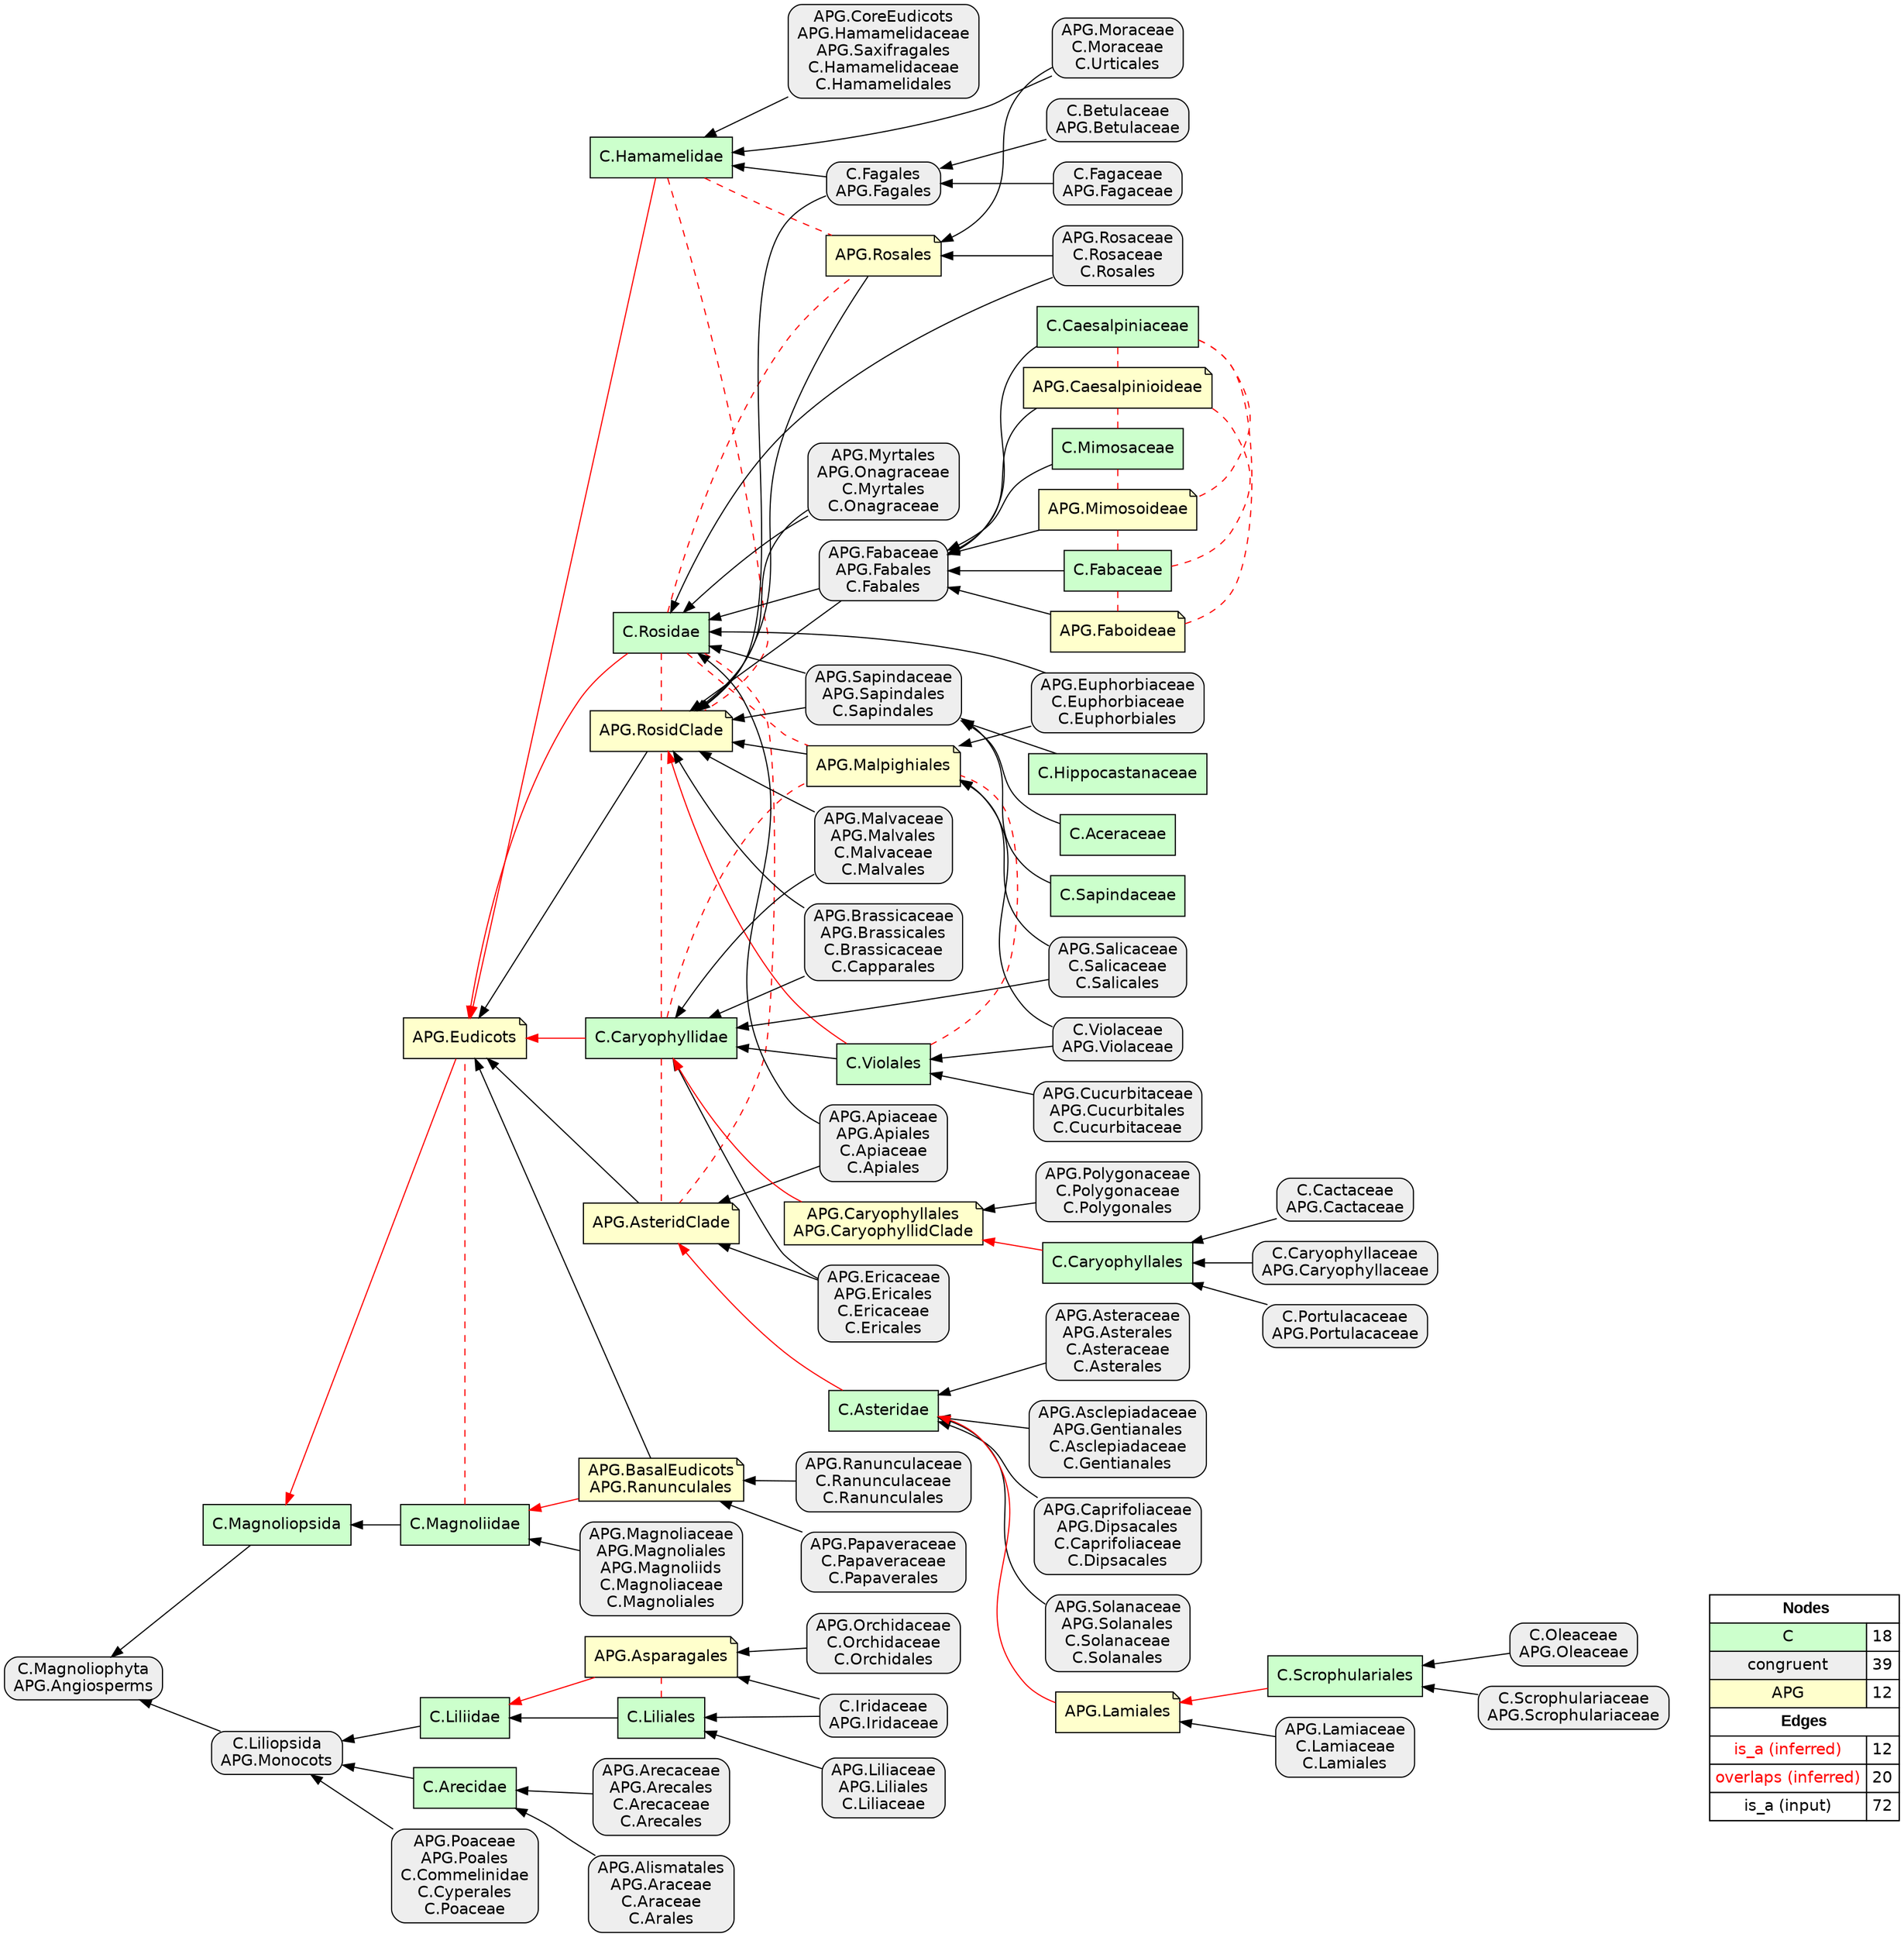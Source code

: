 digraph{
rankdir=RL
node[shape=box style=filled fillcolor="#CCFFCC" fontname="helvetica"] 
"C.Liliidae"
"C.Hamamelidae"
"C.Caryophyllidae"
"C.Scrophulariales"
"C.Arecidae"
"C.Asteridae"
"C.Rosidae"
"C.Hippocastanaceae"
"C.Violales"
"C.Caryophyllales"
"C.Mimosaceae"
"C.Liliales"
"C.Magnoliidae"
"C.Fabaceae"
"C.Caesalpiniaceae"
"C.Aceraceae"
"C.Magnoliopsida"
"C.Sapindaceae"
node[shape=box style="filled,rounded" fillcolor="#EEEEEE" fontname="helvetica"] 
"APG.Fabaceae\nAPG.Fabales\nC.Fabales"
"APG.Poaceae\nAPG.Poales\nC.Commelinidae\nC.Cyperales\nC.Poaceae"
"APG.Asteraceae\nAPG.Asterales\nC.Asteraceae\nC.Asterales"
"C.Caryophyllaceae\nAPG.Caryophyllaceae"
"APG.Magnoliaceae\nAPG.Magnoliales\nAPG.Magnoliids\nC.Magnoliaceae\nC.Magnoliales"
"C.Fagaceae\nAPG.Fagaceae"
"C.Iridaceae\nAPG.Iridaceae"
"APG.Liliaceae\nAPG.Liliales\nC.Liliaceae"
"APG.Orchidaceae\nC.Orchidaceae\nC.Orchidales"
"APG.CoreEudicots\nAPG.Hamamelidaceae\nAPG.Saxifragales\nC.Hamamelidaceae\nC.Hamamelidales"
"APG.Salicaceae\nC.Salicaceae\nC.Salicales"
"C.Portulacaceae\nAPG.Portulacaceae"
"APG.Myrtales\nAPG.Onagraceae\nC.Myrtales\nC.Onagraceae"
"C.Cactaceae\nAPG.Cactaceae"
"APG.Moraceae\nC.Moraceae\nC.Urticales"
"APG.Asclepiadaceae\nAPG.Gentianales\nC.Asclepiadaceae\nC.Gentianales"
"APG.Sapindaceae\nAPG.Sapindales\nC.Sapindales"
"APG.Caprifoliaceae\nAPG.Dipsacales\nC.Caprifoliaceae\nC.Dipsacales"
"APG.Solanaceae\nAPG.Solanales\nC.Solanaceae\nC.Solanales"
"C.Magnoliophyta\nAPG.Angiosperms"
"APG.Cucurbitaceae\nAPG.Cucurbitales\nC.Cucurbitaceae"
"APG.Lamiaceae\nC.Lamiaceae\nC.Lamiales"
"C.Betulaceae\nAPG.Betulaceae"
"C.Oleaceae\nAPG.Oleaceae"
"C.Fagales\nAPG.Fagales"
"APG.Brassicaceae\nAPG.Brassicales\nC.Brassicaceae\nC.Capparales"
"APG.Polygonaceae\nC.Polygonaceae\nC.Polygonales"
"C.Violaceae\nAPG.Violaceae"
"C.Liliopsida\nAPG.Monocots"
"APG.Malvaceae\nAPG.Malvales\nC.Malvaceae\nC.Malvales"
"APG.Rosaceae\nC.Rosaceae\nC.Rosales"
"APG.Ericaceae\nAPG.Ericales\nC.Ericaceae\nC.Ericales"
"APG.Alismatales\nAPG.Araceae\nC.Araceae\nC.Arales"
"APG.Apiaceae\nAPG.Apiales\nC.Apiaceae\nC.Apiales"
"APG.Papaveraceae\nC.Papaveraceae\nC.Papaverales"
"APG.Ranunculaceae\nC.Ranunculaceae\nC.Ranunculales"
"C.Scrophulariaceae\nAPG.Scrophulariaceae"
"APG.Arecaceae\nAPG.Arecales\nC.Arecaceae\nC.Arecales"
"APG.Euphorbiaceae\nC.Euphorbiaceae\nC.Euphorbiales"
node[shape=note style=filled fillcolor="#FFFFCC" fontname="helvetica"] 
"APG.Malpighiales"
"APG.Rosales"
"APG.BasalEudicots\nAPG.Ranunculales"
"APG.RosidClade"
"APG.Mimosoideae"
"APG.Asparagales"
"APG.Lamiales"
"APG.Faboideae"
"APG.Caesalpinioideae"
"APG.Eudicots"
"APG.Caryophyllales\nAPG.CaryophyllidClade"
"APG.AsteridClade"
edge[arrowhead=normal style=solid color="#FF0000" constraint=true penwidth=1]
"APG.Lamiales" -> "C.Asteridae"
"C.Rosidae" -> "APG.Eudicots"
"C.Caryophyllales" -> "APG.Caryophyllales\nAPG.CaryophyllidClade"
"APG.Asparagales" -> "C.Liliidae"
"C.Hamamelidae" -> "APG.Eudicots"
"APG.BasalEudicots\nAPG.Ranunculales" -> "C.Magnoliidae"
"C.Violales" -> "APG.RosidClade"
"APG.Eudicots" -> "C.Magnoliopsida"
"C.Caryophyllidae" -> "APG.Eudicots"
"C.Scrophulariales" -> "APG.Lamiales"
"APG.Caryophyllales\nAPG.CaryophyllidClade" -> "C.Caryophyllidae"
"C.Asteridae" -> "APG.AsteridClade"
edge[arrowhead=none style=dashed color="#FF0000" constraint=false penwidth=1]
"C.Caryophyllidae" -> "APG.Malpighiales"
"C.Fabaceae" -> "APG.Mimosoideae"
"C.Caesalpiniaceae" -> "APG.Mimosoideae"
"C.Rosidae" -> "APG.AsteridClade"
"C.Rosidae" -> "APG.Rosales"
"C.Liliales" -> "APG.Asparagales"
"C.Caesalpiniaceae" -> "APG.Caesalpinioideae"
"C.Caryophyllidae" -> "APG.AsteridClade"
"C.Mimosaceae" -> "APG.Mimosoideae"
"C.Magnoliidae" -> "APG.Eudicots"
"C.Fabaceae" -> "APG.Caesalpinioideae"
"C.Rosidae" -> "APG.Malpighiales"
"C.Rosidae" -> "APG.RosidClade"
"C.Caesalpiniaceae" -> "APG.Faboideae"
"C.Violales" -> "APG.Malpighiales"
"C.Hamamelidae" -> "APG.RosidClade"
"C.Hamamelidae" -> "APG.Rosales"
"C.Fabaceae" -> "APG.Faboideae"
"C.Caryophyllidae" -> "APG.RosidClade"
"C.Mimosaceae" -> "APG.Caesalpinioideae"
edge[arrowhead=normal style=dotted color="#000000" constraint=true penwidth=1]
edge[arrowhead=normal style=solid color="#000000" constraint=true penwidth=1]
"C.Scrophulariaceae\nAPG.Scrophulariaceae" -> "C.Scrophulariales"
"C.Caesalpiniaceae" -> "APG.Fabaceae\nAPG.Fabales\nC.Fabales"
"APG.Brassicaceae\nAPG.Brassicales\nC.Brassicaceae\nC.Capparales" -> "APG.RosidClade"
"APG.Cucurbitaceae\nAPG.Cucurbitales\nC.Cucurbitaceae" -> "C.Violales"
"APG.Poaceae\nAPG.Poales\nC.Commelinidae\nC.Cyperales\nC.Poaceae" -> "C.Liliopsida\nAPG.Monocots"
"APG.BasalEudicots\nAPG.Ranunculales" -> "APG.Eudicots"
"C.Violaceae\nAPG.Violaceae" -> "APG.Malpighiales"
"APG.Alismatales\nAPG.Araceae\nC.Araceae\nC.Arales" -> "C.Arecidae"
"C.Mimosaceae" -> "APG.Fabaceae\nAPG.Fabales\nC.Fabales"
"C.Betulaceae\nAPG.Betulaceae" -> "C.Fagales\nAPG.Fagales"
"APG.Malvaceae\nAPG.Malvales\nC.Malvaceae\nC.Malvales" -> "C.Caryophyllidae"
"C.Portulacaceae\nAPG.Portulacaceae" -> "C.Caryophyllales"
"C.Fagales\nAPG.Fagales" -> "APG.RosidClade"
"APG.Fabaceae\nAPG.Fabales\nC.Fabales" -> "C.Rosidae"
"APG.Liliaceae\nAPG.Liliales\nC.Liliaceae" -> "C.Liliales"
"APG.Ericaceae\nAPG.Ericales\nC.Ericaceae\nC.Ericales" -> "APG.AsteridClade"
"APG.Moraceae\nC.Moraceae\nC.Urticales" -> "C.Hamamelidae"
"APG.Caesalpinioideae" -> "APG.Fabaceae\nAPG.Fabales\nC.Fabales"
"APG.Euphorbiaceae\nC.Euphorbiaceae\nC.Euphorbiales" -> "C.Rosidae"
"APG.Arecaceae\nAPG.Arecales\nC.Arecaceae\nC.Arecales" -> "C.Arecidae"
"APG.Euphorbiaceae\nC.Euphorbiaceae\nC.Euphorbiales" -> "APG.Malpighiales"
"APG.Faboideae" -> "APG.Fabaceae\nAPG.Fabales\nC.Fabales"
"APG.Myrtales\nAPG.Onagraceae\nC.Myrtales\nC.Onagraceae" -> "APG.RosidClade"
"C.Fagaceae\nAPG.Fagaceae" -> "C.Fagales\nAPG.Fagales"
"C.Violales" -> "C.Caryophyllidae"
"APG.AsteridClade" -> "APG.Eudicots"
"APG.Mimosoideae" -> "APG.Fabaceae\nAPG.Fabales\nC.Fabales"
"C.Magnoliopsida" -> "C.Magnoliophyta\nAPG.Angiosperms"
"APG.Moraceae\nC.Moraceae\nC.Urticales" -> "APG.Rosales"
"C.Caryophyllaceae\nAPG.Caryophyllaceae" -> "C.Caryophyllales"
"C.Cactaceae\nAPG.Cactaceae" -> "C.Caryophyllales"
"APG.Polygonaceae\nC.Polygonaceae\nC.Polygonales" -> "APG.Caryophyllales\nAPG.CaryophyllidClade"
"C.Liliales" -> "C.Liliidae"
"C.Iridaceae\nAPG.Iridaceae" -> "APG.Asparagales"
"C.Fagales\nAPG.Fagales" -> "C.Hamamelidae"
"APG.Asclepiadaceae\nAPG.Gentianales\nC.Asclepiadaceae\nC.Gentianales" -> "C.Asteridae"
"APG.Rosales" -> "APG.RosidClade"
"APG.Solanaceae\nAPG.Solanales\nC.Solanaceae\nC.Solanales" -> "C.Asteridae"
"APG.Lamiaceae\nC.Lamiaceae\nC.Lamiales" -> "APG.Lamiales"
"C.Oleaceae\nAPG.Oleaceae" -> "C.Scrophulariales"
"C.Aceraceae" -> "APG.Sapindaceae\nAPG.Sapindales\nC.Sapindales"
"APG.Malvaceae\nAPG.Malvales\nC.Malvaceae\nC.Malvales" -> "APG.RosidClade"
"APG.Ericaceae\nAPG.Ericales\nC.Ericaceae\nC.Ericales" -> "C.Caryophyllidae"
"C.Sapindaceae" -> "APG.Sapindaceae\nAPG.Sapindales\nC.Sapindales"
"C.Violaceae\nAPG.Violaceae" -> "C.Violales"
"APG.Orchidaceae\nC.Orchidaceae\nC.Orchidales" -> "APG.Asparagales"
"APG.Asteraceae\nAPG.Asterales\nC.Asteraceae\nC.Asterales" -> "C.Asteridae"
"APG.Papaveraceae\nC.Papaveraceae\nC.Papaverales" -> "APG.BasalEudicots\nAPG.Ranunculales"
"APG.CoreEudicots\nAPG.Hamamelidaceae\nAPG.Saxifragales\nC.Hamamelidaceae\nC.Hamamelidales" -> "C.Hamamelidae"
"C.Fabaceae" -> "APG.Fabaceae\nAPG.Fabales\nC.Fabales"
"APG.Apiaceae\nAPG.Apiales\nC.Apiaceae\nC.Apiales" -> "C.Rosidae"
"APG.Apiaceae\nAPG.Apiales\nC.Apiaceae\nC.Apiales" -> "APG.AsteridClade"
"APG.RosidClade" -> "APG.Eudicots"
"C.Liliidae" -> "C.Liliopsida\nAPG.Monocots"
"C.Iridaceae\nAPG.Iridaceae" -> "C.Liliales"
"APG.Caprifoliaceae\nAPG.Dipsacales\nC.Caprifoliaceae\nC.Dipsacales" -> "C.Asteridae"
"APG.Rosaceae\nC.Rosaceae\nC.Rosales" -> "APG.Rosales"
"C.Liliopsida\nAPG.Monocots" -> "C.Magnoliophyta\nAPG.Angiosperms"
"C.Magnoliidae" -> "C.Magnoliopsida"
"C.Arecidae" -> "C.Liliopsida\nAPG.Monocots"
"APG.Salicaceae\nC.Salicaceae\nC.Salicales" -> "APG.Malpighiales"
"APG.Fabaceae\nAPG.Fabales\nC.Fabales" -> "APG.RosidClade"
"C.Hippocastanaceae" -> "APG.Sapindaceae\nAPG.Sapindales\nC.Sapindales"
"APG.Malpighiales" -> "APG.RosidClade"
"APG.Brassicaceae\nAPG.Brassicales\nC.Brassicaceae\nC.Capparales" -> "C.Caryophyllidae"
"APG.Sapindaceae\nAPG.Sapindales\nC.Sapindales" -> "APG.RosidClade"
"APG.Myrtales\nAPG.Onagraceae\nC.Myrtales\nC.Onagraceae" -> "C.Rosidae"
"APG.Ranunculaceae\nC.Ranunculaceae\nC.Ranunculales" -> "APG.BasalEudicots\nAPG.Ranunculales"
"APG.Sapindaceae\nAPG.Sapindales\nC.Sapindales" -> "C.Rosidae"
"APG.Salicaceae\nC.Salicaceae\nC.Salicales" -> "C.Caryophyllidae"
"APG.Rosaceae\nC.Rosaceae\nC.Rosales" -> "C.Rosidae"
"APG.Magnoliaceae\nAPG.Magnoliales\nAPG.Magnoliids\nC.Magnoliaceae\nC.Magnoliales" -> "C.Magnoliidae"
node[shape=box] 
{rank=source Legend [fillcolor= white margin=0 label=< 
 <TABLE BORDER="0" CELLBORDER="1" CELLSPACING="0" CELLPADDING="4"> 
<TR> <TD COLSPAN="2"><font face="Arial Black"> Nodes</font></TD> </TR> 
<TR> 
 <TD bgcolor="#CCFFCC" fontname="helvetica">C</TD> 
 <TD>18</TD> 
 </TR> 
<TR> 
 <TD bgcolor="#EEEEEE" fontname="helvetica">congruent</TD> 
 <TD>39</TD> 
 </TR> 
<TR> 
 <TD bgcolor="#FFFFCC" fontname="helvetica">APG</TD> 
 <TD>12</TD> 
 </TR> 
<TR> <TD COLSPAN="2"><font face = "Arial Black"> Edges </font></TD> </TR> 
<TR> 
 <TD><font color ="#FF0000">is_a (inferred)</font></TD><TD>12</TD>
</TR>
<TR> 
 <TD><font color ="#FF0000">overlaps (inferred)</font></TD><TD>20</TD>
</TR>
<TR> 
 <TD><font color ="#000000">is_a (input)</font></TD><TD>72</TD>
</TR>
</TABLE> 
 >] } 
}